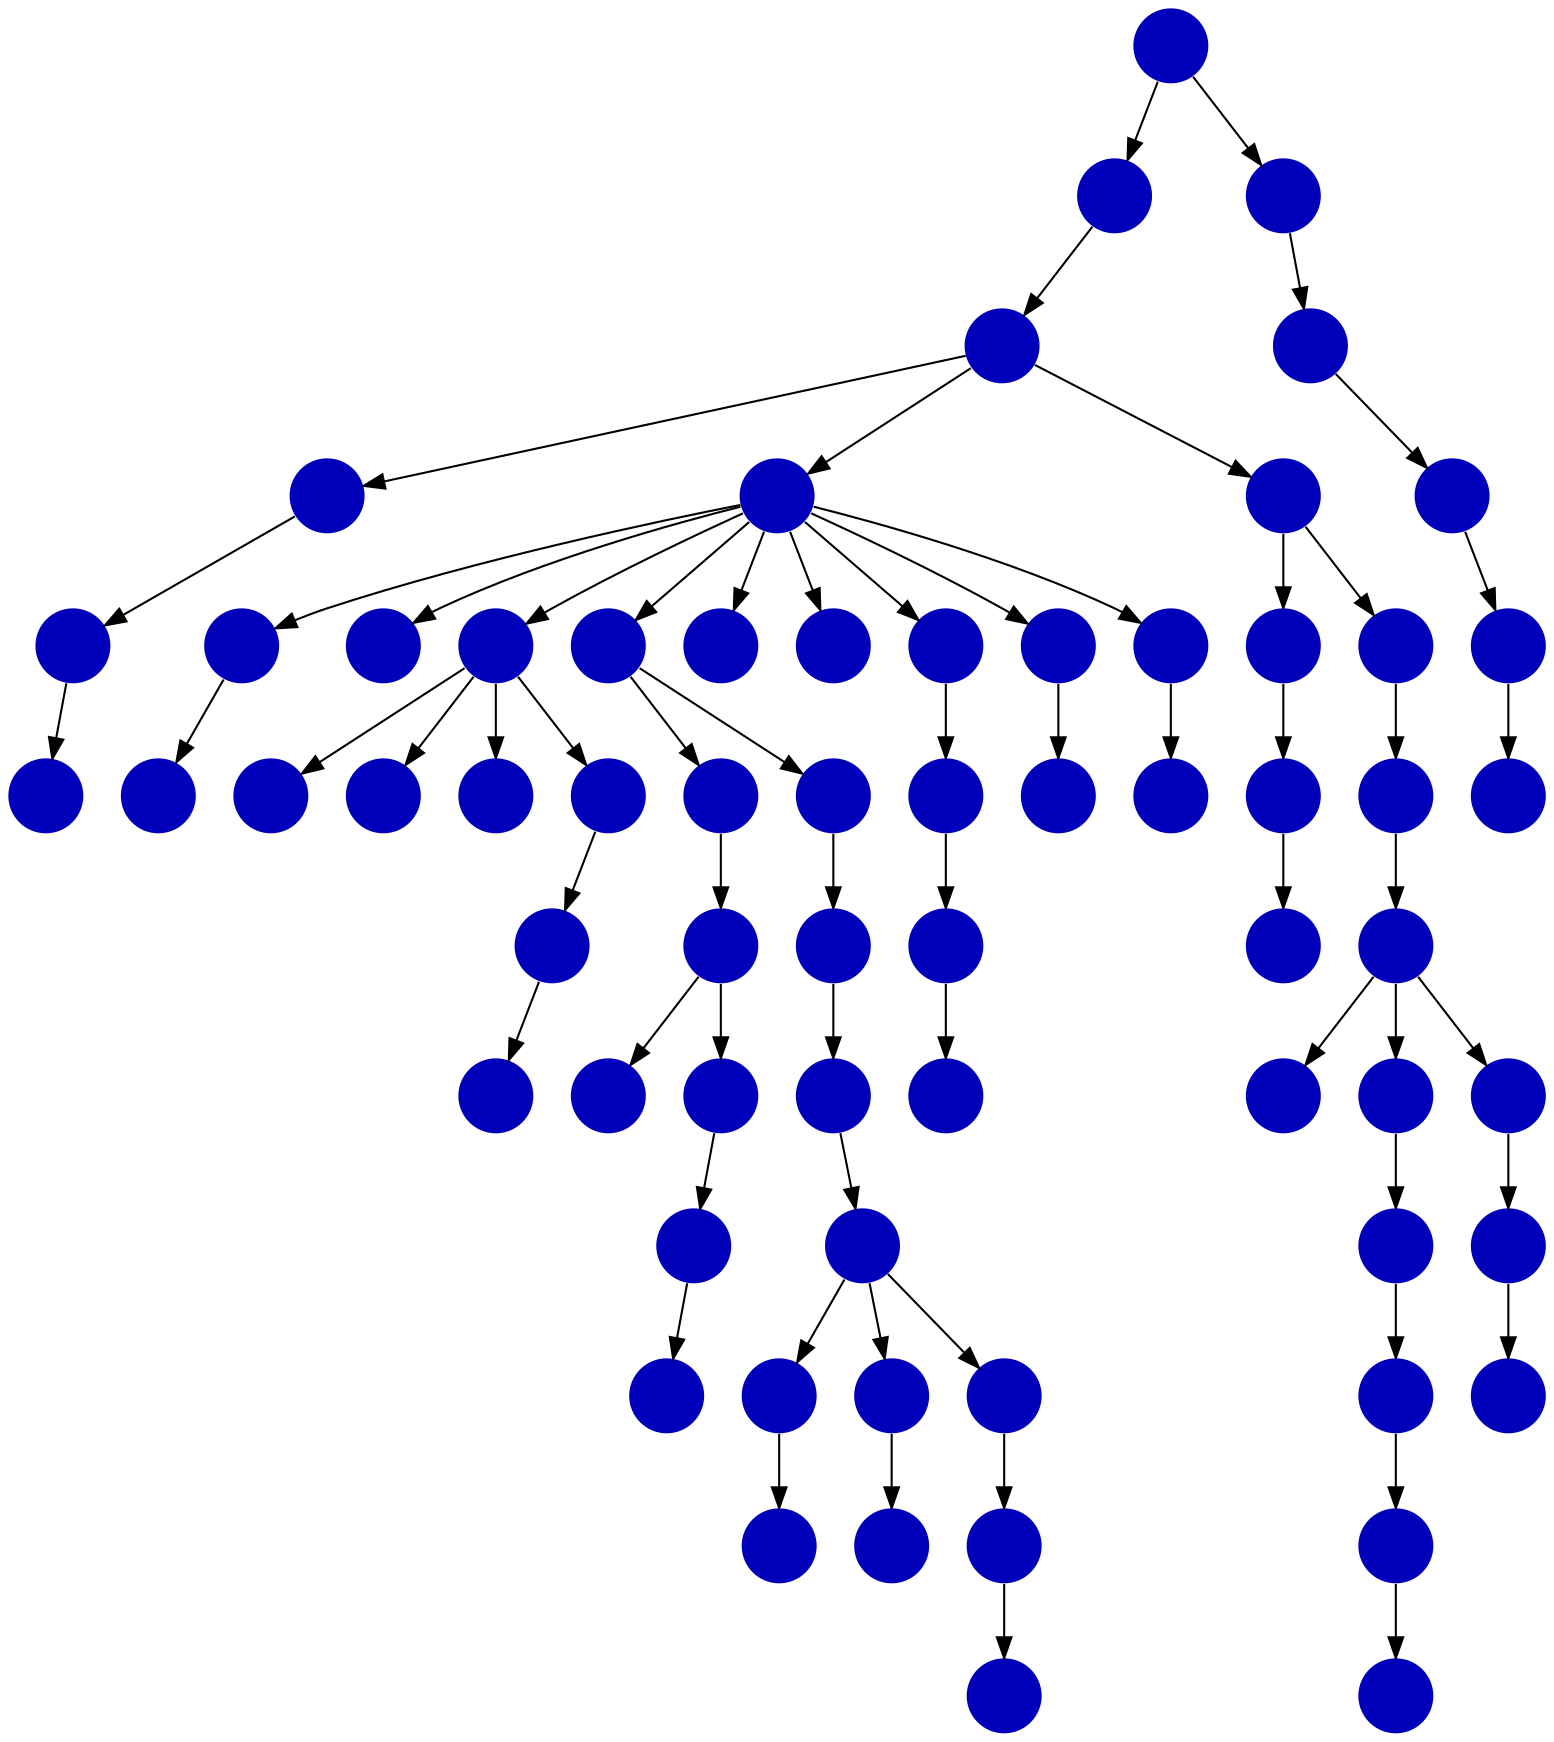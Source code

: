 digraph{
0 [tooltip = "C", penwidth = 0, style = filled, fillcolor = "#0000bb", shape = circle, label = ""]
1 [tooltip = "C", penwidth = 0, style = filled, fillcolor = "#0000bb", shape = circle, label = ""]
2 [tooltip = "C", penwidth = 0, style = filled, fillcolor = "#0000bb", shape = circle, label = ""]
3 [tooltip = "C", penwidth = 0, style = filled, fillcolor = "#0000bb", shape = circle, label = ""]
4 [tooltip = "C", penwidth = 0, style = filled, fillcolor = "#0000bb", shape = circle, label = ""]
5 [tooltip = "C", penwidth = 0, style = filled, fillcolor = "#0000bb", shape = circle, label = ""]
6 [tooltip = "C", penwidth = 0, style = filled, fillcolor = "#0000bb", shape = circle, label = ""]
7 [tooltip = "C", penwidth = 0, style = filled, fillcolor = "#0000bb", shape = circle, label = ""]
8 [tooltip = "C", penwidth = 0, style = filled, fillcolor = "#0000bb", shape = circle, label = ""]
9 [tooltip = "C", penwidth = 0, style = filled, fillcolor = "#0000bb", shape = circle, label = ""]
10 [tooltip = "C", penwidth = 0, style = filled, fillcolor = "#0000bb", shape = circle, label = ""]
11 [tooltip = "C", penwidth = 0, style = filled, fillcolor = "#0000bb", shape = circle, label = ""]
12 [tooltip = "C", penwidth = 0, style = filled, fillcolor = "#0000bb", shape = circle, label = ""]
13 [tooltip = "C", penwidth = 0, style = filled, fillcolor = "#0000bb", shape = circle, label = ""]
14 [tooltip = "C", penwidth = 0, style = filled, fillcolor = "#0000bb", shape = circle, label = ""]
15 [tooltip = "C", penwidth = 0, style = filled, fillcolor = "#0000bb", shape = circle, label = ""]
16 [tooltip = "C", penwidth = 0, style = filled, fillcolor = "#0000bb", shape = circle, label = ""]
17 [tooltip = "C", penwidth = 0, style = filled, fillcolor = "#0000bb", shape = circle, label = ""]
18 [tooltip = "C", penwidth = 0, style = filled, fillcolor = "#0000bb", shape = circle, label = ""]
19 [tooltip = "C", penwidth = 0, style = filled, fillcolor = "#0000bb", shape = circle, label = ""]
20 [tooltip = "C", penwidth = 0, style = filled, fillcolor = "#0000bb", shape = circle, label = ""]
21 [tooltip = "C", penwidth = 0, style = filled, fillcolor = "#0000bb", shape = circle, label = ""]
22 [tooltip = "C", penwidth = 0, style = filled, fillcolor = "#0000bb", shape = circle, label = ""]
23 [tooltip = "C", penwidth = 0, style = filled, fillcolor = "#0000bb", shape = circle, label = ""]
24 [tooltip = "C", penwidth = 0, style = filled, fillcolor = "#0000bb", shape = circle, label = ""]
25 [tooltip = "C", penwidth = 0, style = filled, fillcolor = "#0000bb", shape = circle, label = ""]
26 [tooltip = "C", penwidth = 0, style = filled, fillcolor = "#0000bb", shape = circle, label = ""]
27 [tooltip = "C", penwidth = 0, style = filled, fillcolor = "#0000bb", shape = circle, label = ""]
28 [tooltip = "C", penwidth = 0, style = filled, fillcolor = "#0000bb", shape = circle, label = ""]
29 [tooltip = "C", penwidth = 0, style = filled, fillcolor = "#0000bb", shape = circle, label = ""]
30 [tooltip = "C", penwidth = 0, style = filled, fillcolor = "#0000bb", shape = circle, label = ""]
31 [tooltip = "C", penwidth = 0, style = filled, fillcolor = "#0000bb", shape = circle, label = ""]
32 [tooltip = "C", penwidth = 0, style = filled, fillcolor = "#0000bb", shape = circle, label = ""]
33 [tooltip = "C", penwidth = 0, style = filled, fillcolor = "#0000bb", shape = circle, label = ""]
34 [tooltip = "C", penwidth = 0, style = filled, fillcolor = "#0000bb", shape = circle, label = ""]
35 [tooltip = "C", penwidth = 0, style = filled, fillcolor = "#0000bb", shape = circle, label = ""]
36 [tooltip = "C", penwidth = 0, style = filled, fillcolor = "#0000bb", shape = circle, label = ""]
37 [tooltip = "C", penwidth = 0, style = filled, fillcolor = "#0000bb", shape = circle, label = ""]
38 [tooltip = "C", penwidth = 0, style = filled, fillcolor = "#0000bb", shape = circle, label = ""]
39 [tooltip = "C", penwidth = 0, style = filled, fillcolor = "#0000bb", shape = circle, label = ""]
40 [tooltip = "C", penwidth = 0, style = filled, fillcolor = "#0000bb", shape = circle, label = ""]
41 [tooltip = "C", penwidth = 0, style = filled, fillcolor = "#0000bb", shape = circle, label = ""]
42 [tooltip = "C", penwidth = 0, style = filled, fillcolor = "#0000bb", shape = circle, label = ""]
43 [tooltip = "C", penwidth = 0, style = filled, fillcolor = "#0000bb", shape = circle, label = ""]
44 [tooltip = "C", penwidth = 0, style = filled, fillcolor = "#0000bb", shape = circle, label = ""]
45 [tooltip = "C", penwidth = 0, style = filled, fillcolor = "#0000bb", shape = circle, label = ""]
46 [tooltip = "C", penwidth = 0, style = filled, fillcolor = "#0000bb", shape = circle, label = ""]
47 [tooltip = "C", penwidth = 0, style = filled, fillcolor = "#0000bb", shape = circle, label = ""]
48 [tooltip = "C", penwidth = 0, style = filled, fillcolor = "#0000bb", shape = circle, label = ""]
49 [tooltip = "C", penwidth = 0, style = filled, fillcolor = "#0000bb", shape = circle, label = ""]
50 [tooltip = "C", penwidth = 0, style = filled, fillcolor = "#0000bb", shape = circle, label = ""]
51 [tooltip = "C", penwidth = 0, style = filled, fillcolor = "#0000bb", shape = circle, label = ""]
52 [tooltip = "C", penwidth = 0, style = filled, fillcolor = "#0000bb", shape = circle, label = ""]
53 [tooltip = "C", penwidth = 0, style = filled, fillcolor = "#0000bb", shape = circle, label = ""]
54 [tooltip = "C", penwidth = 0, style = filled, fillcolor = "#0000bb", shape = circle, label = ""]
55 [tooltip = "C", penwidth = 0, style = filled, fillcolor = "#0000bb", shape = circle, label = ""]
56 [tooltip = "C", penwidth = 0, style = filled, fillcolor = "#0000bb", shape = circle, label = ""]
57 [tooltip = "C", penwidth = 0, style = filled, fillcolor = "#0000bb", shape = circle, label = ""]
58 [tooltip = "C", penwidth = 0, style = filled, fillcolor = "#0000bb", shape = circle, label = ""]
59 [tooltip = "C", penwidth = 0, style = filled, fillcolor = "#0000bb", shape = circle, label = ""]
60 [tooltip = "C", penwidth = 0, style = filled, fillcolor = "#0000bb", shape = circle, label = ""]
61 [tooltip = "C", penwidth = 0, style = filled, fillcolor = "#0000bb", shape = circle, label = ""]
62 [tooltip = "C", penwidth = 0, style = filled, fillcolor = "#0000bb", shape = circle, label = ""]
63 [tooltip = "C", penwidth = 0, style = filled, fillcolor = "#0000bb", shape = circle, label = ""]
64 [tooltip = "C", penwidth = 0, style = filled, fillcolor = "#0000bb", shape = circle, label = ""]
65 [tooltip = "C", penwidth = 0, style = filled, fillcolor = "#0000bb", shape = circle, label = ""]
49 -> 37
27 -> 26
27 -> 46
53 -> 22
32 -> 19
25 -> 51
32 -> 50
6 -> 32
47 -> 28
34 -> 1
23 -> 59
32 -> 40
30 -> 43
64 -> 3
37 -> 5
13 -> 54
32 -> 27
60 -> 29
21 -> 60
55 -> 8
52 -> 62
32 -> 7
2 -> 42
24 -> 57
15 -> 11
6 -> 25
56 -> 24
32 -> 63
0 -> 4
28 -> 13
8 -> 6
30 -> 38
4 -> 10
61 -> 18
58 -> 20
15 -> 34
4 -> 49
4 -> 47
11 -> 9
62 -> 23
55 -> 52
27 -> 39
41 -> 48
7 -> 31
32 -> 30
32 -> 53
32 -> 35
20 -> 15
45 -> 64
65 -> 2
63 -> 12
6 -> 41
15 -> 45
41 -> 14
38 -> 61
61 -> 65
14 -> 36
43 -> 58
36 -> 16
27 -> 56
48 -> 0
54 -> 44
59 -> 17
50 -> 21
51 -> 33
}